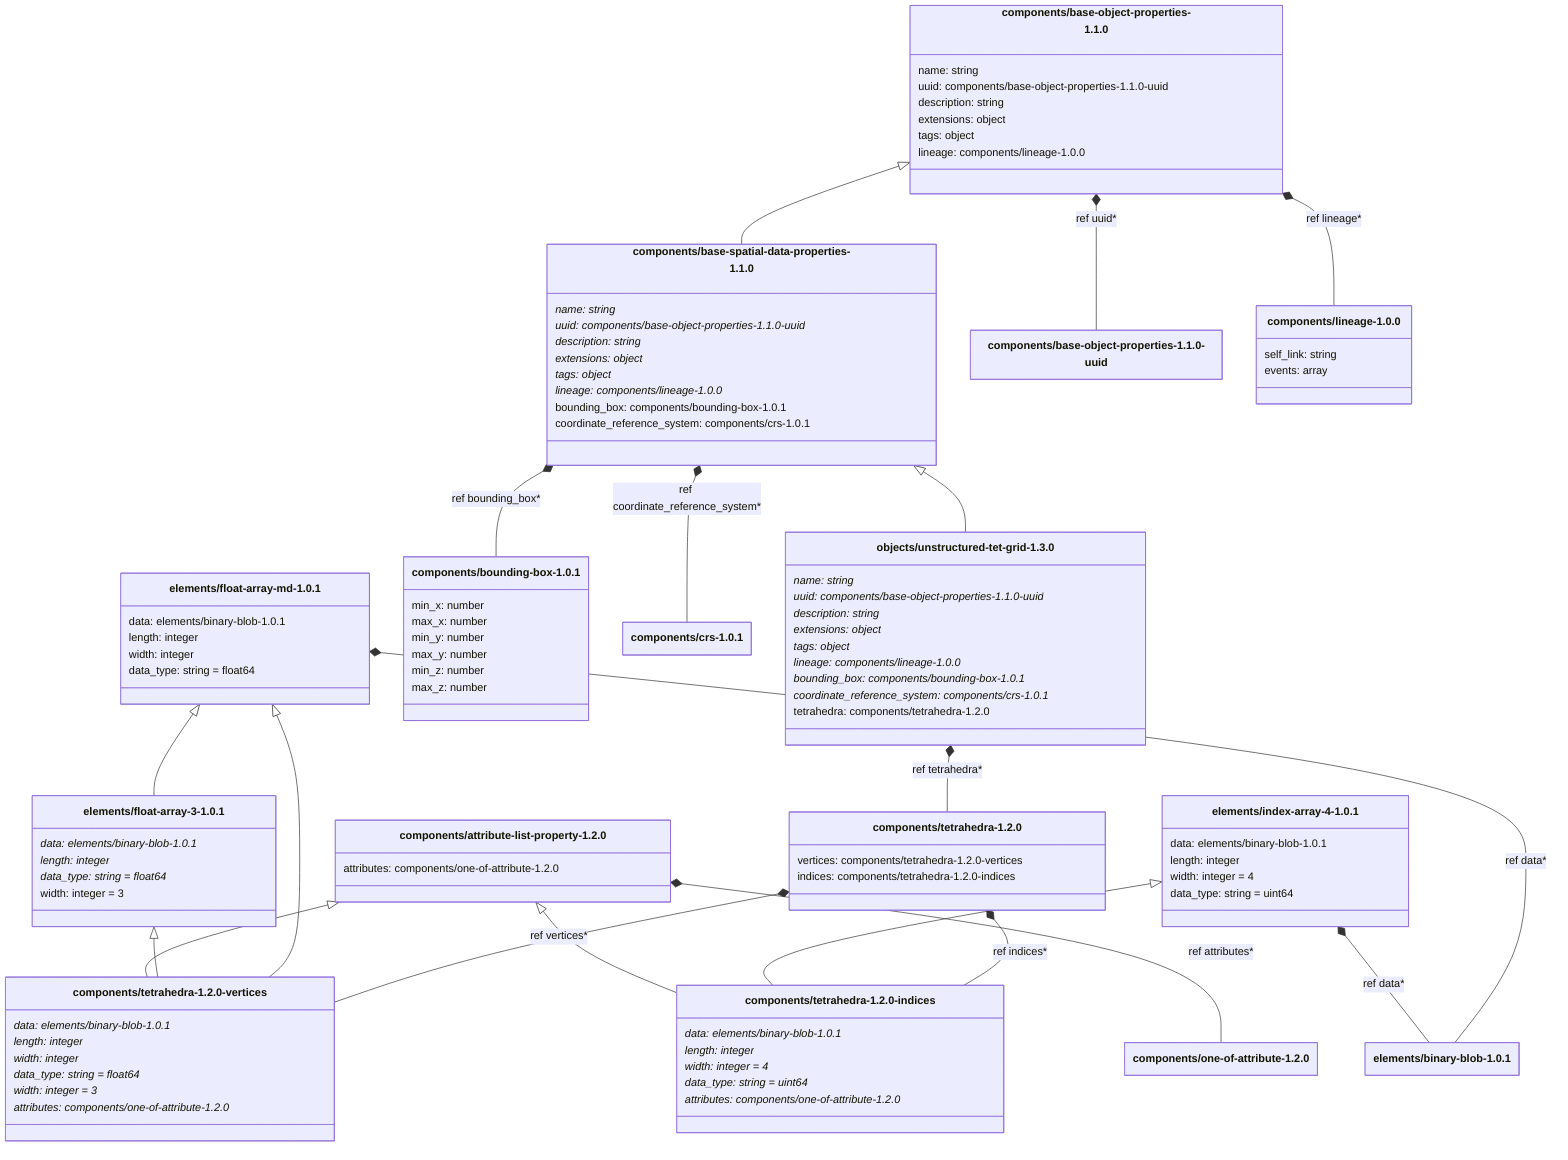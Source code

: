 ---
config:
    class:
        hideEmptyMembersBox: true
---

classDiagram
    class `components/base-object-properties-1.1.0`:::schemaComponent {
        name: string
        uuid: components/base-object-properties-1.1.0-uuid
        description: string
        extensions: object
        tags: object
        lineage: components/lineage-1.0.0
    }
    class `components/base-spatial-data-properties-1.1.0`:::schemaComponent {
        name: string*
        uuid: components/base-object-properties-1.1.0-uuid*
        description: string*
        extensions: object*
        tags: object*
        lineage: components/lineage-1.0.0*
        bounding_box: components/bounding-box-1.0.1
        coordinate_reference_system: components/crs-1.0.1
    }
    `components/base-object-properties-1.1.0` <|-- `components/base-spatial-data-properties-1.1.0`
    class `objects/unstructured-tet-grid-1.3.0`:::schemaObject {
        name: string*
        uuid: components/base-object-properties-1.1.0-uuid*
        description: string*
        extensions: object*
        tags: object*
        lineage: components/lineage-1.0.0*
        bounding_box: components/bounding-box-1.0.1*
        coordinate_reference_system: components/crs-1.0.1*
        tetrahedra: components/tetrahedra-1.2.0
    }
    `components/base-spatial-data-properties-1.1.0` <|-- `objects/unstructured-tet-grid-1.3.0`
    `components/base-object-properties-1.1.0` *-- `components/base-object-properties-1.1.0-uuid` : ref uuid*
    `components/base-object-properties-1.1.0` *-- `components/lineage-1.0.0` : ref lineage*
    `components/base-spatial-data-properties-1.1.0` *-- `components/bounding-box-1.0.1` : ref bounding_box*
    `components/base-spatial-data-properties-1.1.0` *-- `components/crs-1.0.1` : ref coordinate_reference_system*
    `objects/unstructured-tet-grid-1.3.0` *-- `components/tetrahedra-1.2.0` : ref tetrahedra*
    class `components/crs-1.0.1`:::schemaComponent {
    }
    class `components/bounding-box-1.0.1`:::schemaComponent {
        min_x: number
        max_x: number
        min_y: number
        max_y: number
        min_z: number
        max_z: number
    }
    class `components/tetrahedra-1.2.0`:::schemaComponent {
        vertices: components/tetrahedra-1.2.0-vertices
        indices: components/tetrahedra-1.2.0-indices
    }
    `components/tetrahedra-1.2.0` *-- `components/tetrahedra-1.2.0-vertices` : ref vertices*
    `components/tetrahedra-1.2.0` *-- `components/tetrahedra-1.2.0-indices` : ref indices*
    class `elements/float-array-md-1.0.1`:::schemaElement {
        data: elements/binary-blob-1.0.1
        length: integer
        width: integer
        data_type: string = float64
    }
    class `elements/float-array-3-1.0.1`:::schemaElement {
        data: elements/binary-blob-1.0.1*
        length: integer*
        data_type: string = float64*
        width: integer = 3
    }
    `elements/float-array-md-1.0.1` <|-- `elements/float-array-3-1.0.1`
    class `components/attribute-list-property-1.2.0`:::schemaComponent {
        attributes: components/one-of-attribute-1.2.0
    }
    class `components/tetrahedra-1.2.0-vertices`:::schemaImplicit {
        data: elements/binary-blob-1.0.1*
        length: integer*
        width: integer*
        data_type: string = float64*
        width: integer = 3*
        attributes: components/one-of-attribute-1.2.0*
    }
    `elements/float-array-md-1.0.1` <|-- `components/tetrahedra-1.2.0-vertices`
    `elements/float-array-3-1.0.1` <|-- `components/tetrahedra-1.2.0-vertices`
    `components/attribute-list-property-1.2.0` <|-- `components/tetrahedra-1.2.0-vertices`
    `elements/float-array-md-1.0.1` *-- `elements/binary-blob-1.0.1` : ref data*
    `components/attribute-list-property-1.2.0` *-- `components/one-of-attribute-1.2.0` : ref attributes*
    class `elements/binary-blob-1.0.1`:::schemaElement {
    }
    class `components/one-of-attribute-1.2.0`:::schemaComponent {
    }
    class `elements/index-array-4-1.0.1`:::schemaElement {
        data: elements/binary-blob-1.0.1
        length: integer
        width: integer = 4
        data_type: string = uint64
    }
    class `components/tetrahedra-1.2.0-indices`:::schemaImplicit {
        data: elements/binary-blob-1.0.1*
        length: integer*
        width: integer = 4*
        data_type: string = uint64*
        attributes: components/one-of-attribute-1.2.0*
    }
    `elements/index-array-4-1.0.1` <|-- `components/tetrahedra-1.2.0-indices`
    `components/attribute-list-property-1.2.0` <|-- `components/tetrahedra-1.2.0-indices`
    `elements/index-array-4-1.0.1` *-- `elements/binary-blob-1.0.1` : ref data*
    class `components/base-object-properties-1.1.0-uuid`:::schemaImplicit {
    }
    class `components/lineage-1.0.0`:::schemaComponent {
        self_link: string
        events: array
    }